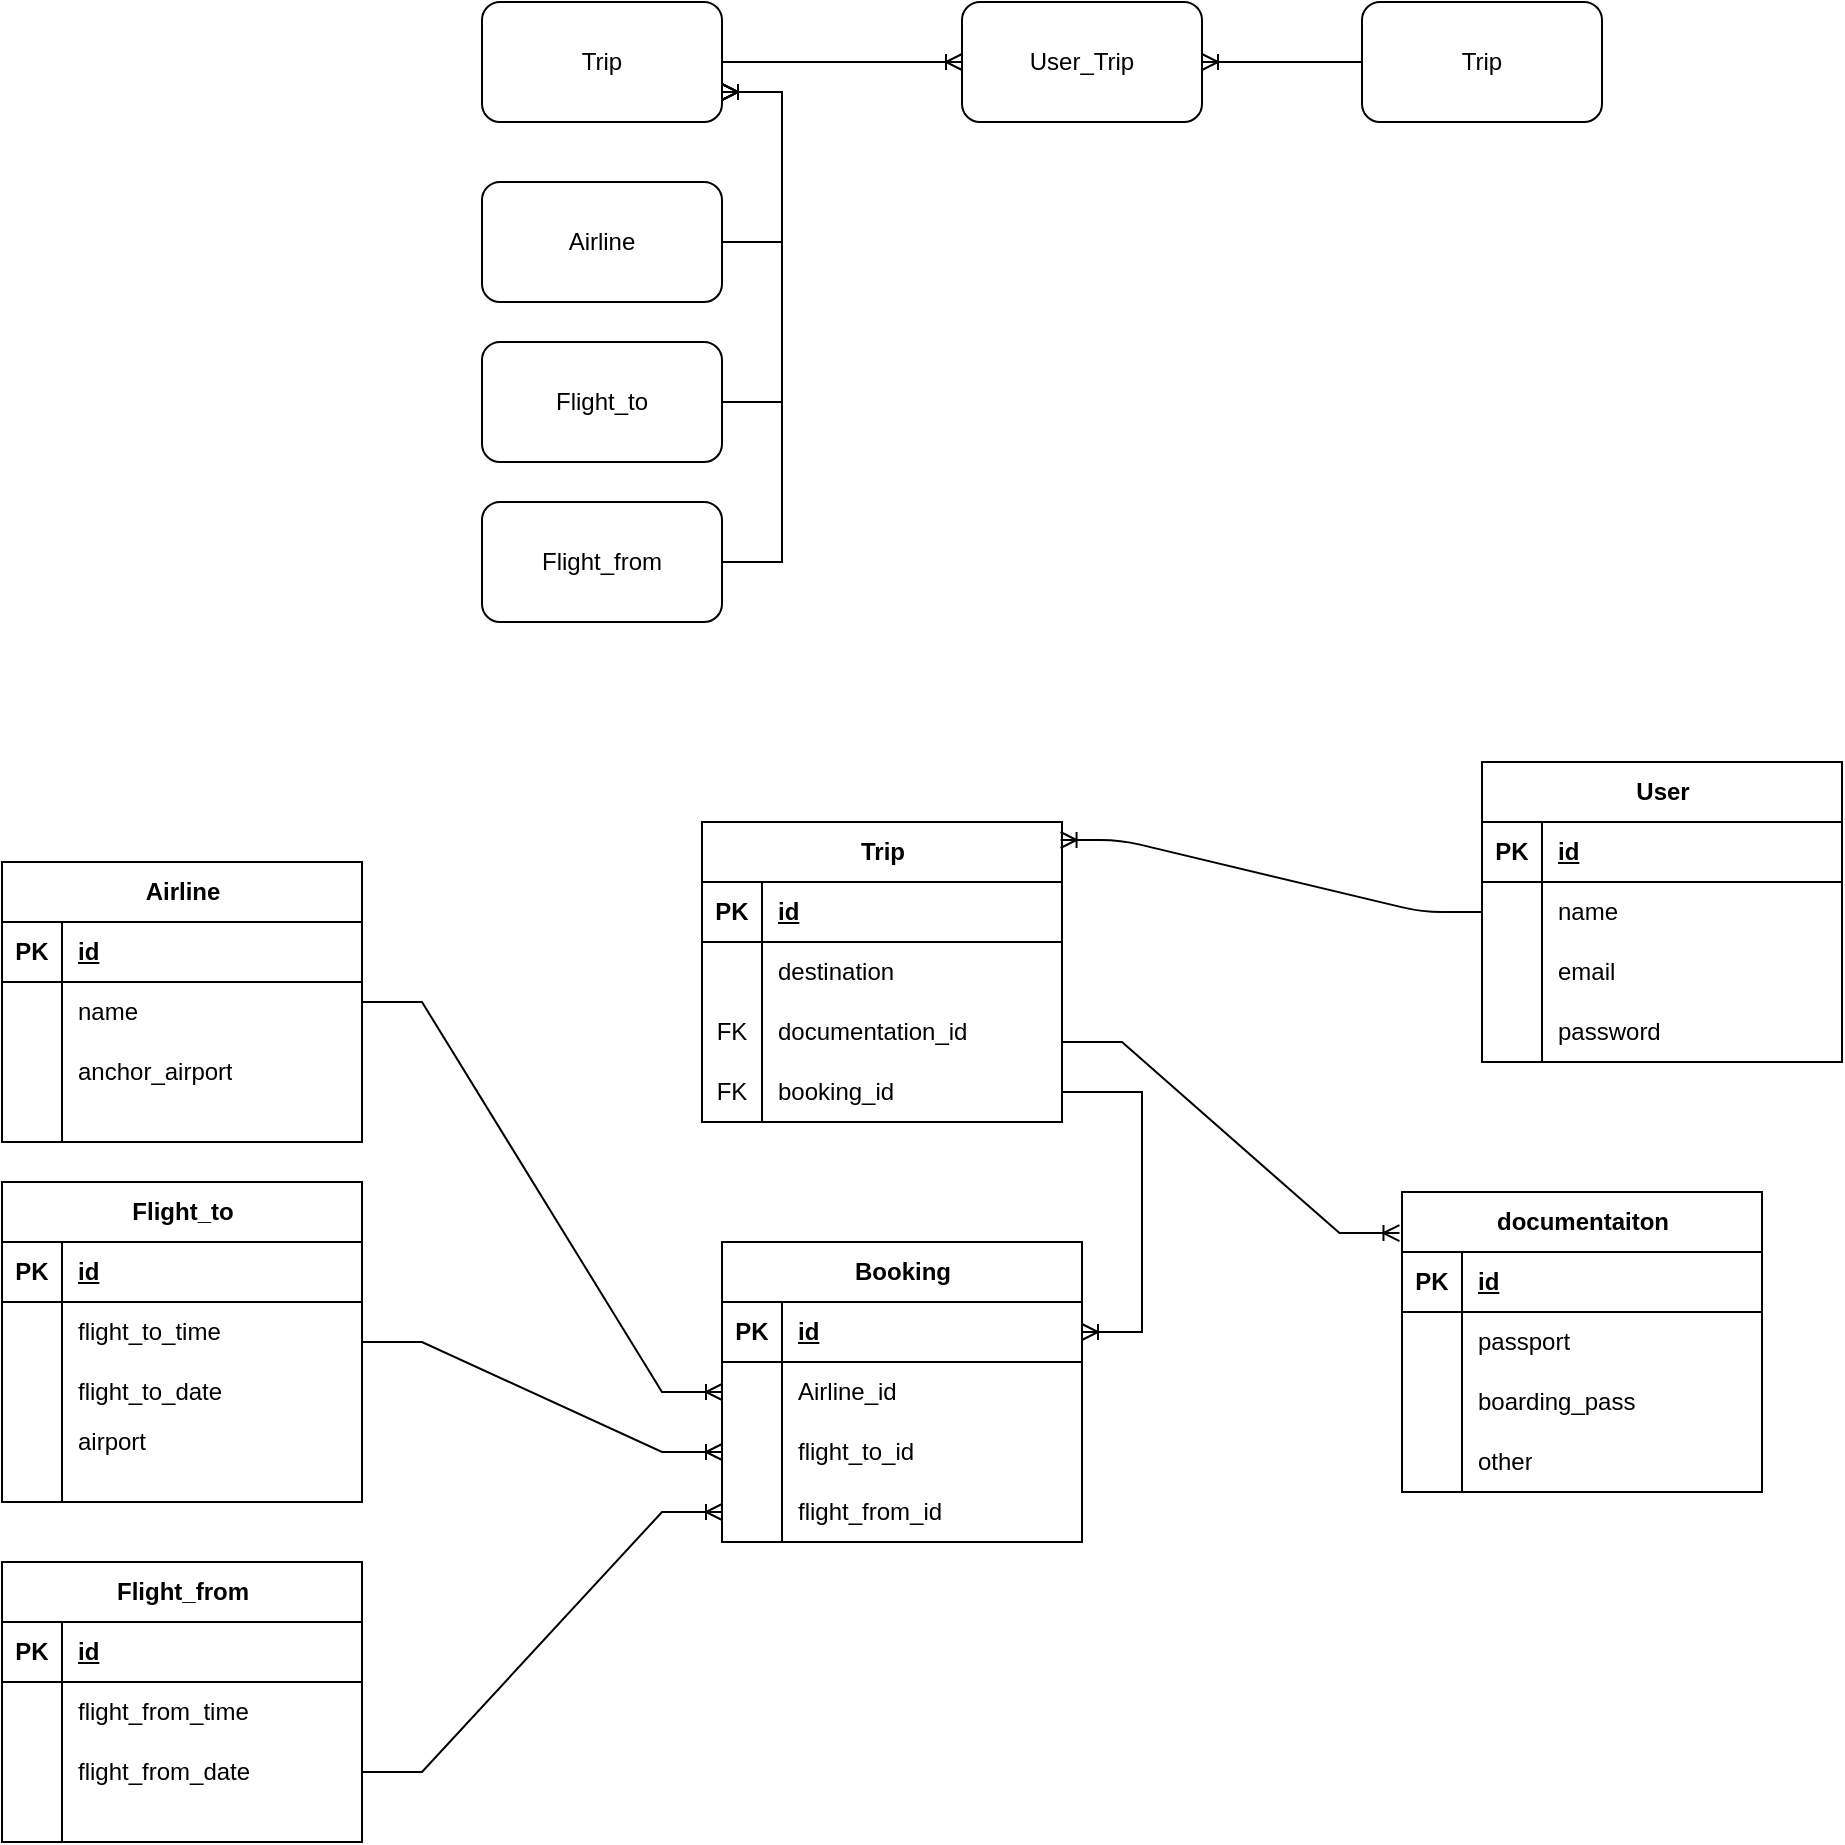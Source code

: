 <mxfile>
    <diagram id="R2lEEEUBdFMjLlhIrx00" name="Page-1">
        <mxGraphModel dx="2612" dy="566" grid="1" gridSize="10" guides="1" tooltips="1" connect="1" arrows="1" fold="1" page="1" pageScale="1" pageWidth="850" pageHeight="1100" math="0" shadow="0" extFonts="Permanent Marker^https://fonts.googleapis.com/css?family=Permanent+Marker">
            <root>
                <mxCell id="0"/>
                <mxCell id="1" parent="0"/>
                <mxCell id="AfF34_MZGDm-dhskFJhZ-27" value="User" style="shape=table;startSize=30;container=1;collapsible=1;childLayout=tableLayout;fixedRows=1;rowLines=0;fontStyle=1;align=center;resizeLast=1;html=1;" parent="1" vertex="1">
                    <mxGeometry x="-220" y="450" width="180" height="150" as="geometry"/>
                </mxCell>
                <mxCell id="AfF34_MZGDm-dhskFJhZ-28" value="" style="shape=tableRow;horizontal=0;startSize=0;swimlaneHead=0;swimlaneBody=0;fillColor=none;collapsible=0;dropTarget=0;points=[[0,0.5],[1,0.5]];portConstraint=eastwest;top=0;left=0;right=0;bottom=1;" parent="AfF34_MZGDm-dhskFJhZ-27" vertex="1">
                    <mxGeometry y="30" width="180" height="30" as="geometry"/>
                </mxCell>
                <mxCell id="AfF34_MZGDm-dhskFJhZ-29" value="PK" style="shape=partialRectangle;connectable=0;fillColor=none;top=0;left=0;bottom=0;right=0;fontStyle=1;overflow=hidden;whiteSpace=wrap;html=1;" parent="AfF34_MZGDm-dhskFJhZ-28" vertex="1">
                    <mxGeometry width="30" height="30" as="geometry">
                        <mxRectangle width="30" height="30" as="alternateBounds"/>
                    </mxGeometry>
                </mxCell>
                <mxCell id="AfF34_MZGDm-dhskFJhZ-30" value="id" style="shape=partialRectangle;connectable=0;fillColor=none;top=0;left=0;bottom=0;right=0;align=left;spacingLeft=6;fontStyle=5;overflow=hidden;whiteSpace=wrap;html=1;" parent="AfF34_MZGDm-dhskFJhZ-28" vertex="1">
                    <mxGeometry x="30" width="150" height="30" as="geometry">
                        <mxRectangle width="150" height="30" as="alternateBounds"/>
                    </mxGeometry>
                </mxCell>
                <mxCell id="AfF34_MZGDm-dhskFJhZ-31" value="" style="shape=tableRow;horizontal=0;startSize=0;swimlaneHead=0;swimlaneBody=0;fillColor=none;collapsible=0;dropTarget=0;points=[[0,0.5],[1,0.5]];portConstraint=eastwest;top=0;left=0;right=0;bottom=0;" parent="AfF34_MZGDm-dhskFJhZ-27" vertex="1">
                    <mxGeometry y="60" width="180" height="30" as="geometry"/>
                </mxCell>
                <mxCell id="AfF34_MZGDm-dhskFJhZ-32" value="" style="shape=partialRectangle;connectable=0;fillColor=none;top=0;left=0;bottom=0;right=0;editable=1;overflow=hidden;whiteSpace=wrap;html=1;" parent="AfF34_MZGDm-dhskFJhZ-31" vertex="1">
                    <mxGeometry width="30" height="30" as="geometry">
                        <mxRectangle width="30" height="30" as="alternateBounds"/>
                    </mxGeometry>
                </mxCell>
                <mxCell id="AfF34_MZGDm-dhskFJhZ-33" value="name&lt;span style=&quot;white-space: pre;&quot;&gt;&#9;&lt;/span&gt;" style="shape=partialRectangle;connectable=0;fillColor=none;top=0;left=0;bottom=0;right=0;align=left;spacingLeft=6;overflow=hidden;whiteSpace=wrap;html=1;" parent="AfF34_MZGDm-dhskFJhZ-31" vertex="1">
                    <mxGeometry x="30" width="150" height="30" as="geometry">
                        <mxRectangle width="150" height="30" as="alternateBounds"/>
                    </mxGeometry>
                </mxCell>
                <mxCell id="AfF34_MZGDm-dhskFJhZ-34" value="" style="shape=tableRow;horizontal=0;startSize=0;swimlaneHead=0;swimlaneBody=0;fillColor=none;collapsible=0;dropTarget=0;points=[[0,0.5],[1,0.5]];portConstraint=eastwest;top=0;left=0;right=0;bottom=0;" parent="AfF34_MZGDm-dhskFJhZ-27" vertex="1">
                    <mxGeometry y="90" width="180" height="30" as="geometry"/>
                </mxCell>
                <mxCell id="AfF34_MZGDm-dhskFJhZ-35" value="" style="shape=partialRectangle;connectable=0;fillColor=none;top=0;left=0;bottom=0;right=0;editable=1;overflow=hidden;whiteSpace=wrap;html=1;" parent="AfF34_MZGDm-dhskFJhZ-34" vertex="1">
                    <mxGeometry width="30" height="30" as="geometry">
                        <mxRectangle width="30" height="30" as="alternateBounds"/>
                    </mxGeometry>
                </mxCell>
                <mxCell id="AfF34_MZGDm-dhskFJhZ-36" value="email" style="shape=partialRectangle;connectable=0;fillColor=none;top=0;left=0;bottom=0;right=0;align=left;spacingLeft=6;overflow=hidden;whiteSpace=wrap;html=1;" parent="AfF34_MZGDm-dhskFJhZ-34" vertex="1">
                    <mxGeometry x="30" width="150" height="30" as="geometry">
                        <mxRectangle width="150" height="30" as="alternateBounds"/>
                    </mxGeometry>
                </mxCell>
                <mxCell id="AfF34_MZGDm-dhskFJhZ-37" value="" style="shape=tableRow;horizontal=0;startSize=0;swimlaneHead=0;swimlaneBody=0;fillColor=none;collapsible=0;dropTarget=0;points=[[0,0.5],[1,0.5]];portConstraint=eastwest;top=0;left=0;right=0;bottom=0;" parent="AfF34_MZGDm-dhskFJhZ-27" vertex="1">
                    <mxGeometry y="120" width="180" height="30" as="geometry"/>
                </mxCell>
                <mxCell id="AfF34_MZGDm-dhskFJhZ-38" value="" style="shape=partialRectangle;connectable=0;fillColor=none;top=0;left=0;bottom=0;right=0;editable=1;overflow=hidden;whiteSpace=wrap;html=1;" parent="AfF34_MZGDm-dhskFJhZ-37" vertex="1">
                    <mxGeometry width="30" height="30" as="geometry">
                        <mxRectangle width="30" height="30" as="alternateBounds"/>
                    </mxGeometry>
                </mxCell>
                <mxCell id="AfF34_MZGDm-dhskFJhZ-39" value="password" style="shape=partialRectangle;connectable=0;fillColor=none;top=0;left=0;bottom=0;right=0;align=left;spacingLeft=6;overflow=hidden;whiteSpace=wrap;html=1;" parent="AfF34_MZGDm-dhskFJhZ-37" vertex="1">
                    <mxGeometry x="30" width="150" height="30" as="geometry">
                        <mxRectangle width="150" height="30" as="alternateBounds"/>
                    </mxGeometry>
                </mxCell>
                <mxCell id="AfF34_MZGDm-dhskFJhZ-58" value="Airline" style="shape=table;startSize=30;container=1;collapsible=1;childLayout=tableLayout;fixedRows=1;rowLines=0;fontStyle=1;align=center;resizeLast=1;html=1;" parent="1" vertex="1">
                    <mxGeometry x="-960" y="500" width="180" height="140" as="geometry"/>
                </mxCell>
                <mxCell id="AfF34_MZGDm-dhskFJhZ-59" value="" style="shape=tableRow;horizontal=0;startSize=0;swimlaneHead=0;swimlaneBody=0;fillColor=none;collapsible=0;dropTarget=0;points=[[0,0.5],[1,0.5]];portConstraint=eastwest;top=0;left=0;right=0;bottom=1;" parent="AfF34_MZGDm-dhskFJhZ-58" vertex="1">
                    <mxGeometry y="30" width="180" height="30" as="geometry"/>
                </mxCell>
                <mxCell id="AfF34_MZGDm-dhskFJhZ-60" value="PK" style="shape=partialRectangle;connectable=0;fillColor=none;top=0;left=0;bottom=0;right=0;fontStyle=1;overflow=hidden;whiteSpace=wrap;html=1;" parent="AfF34_MZGDm-dhskFJhZ-59" vertex="1">
                    <mxGeometry width="30" height="30" as="geometry">
                        <mxRectangle width="30" height="30" as="alternateBounds"/>
                    </mxGeometry>
                </mxCell>
                <mxCell id="AfF34_MZGDm-dhskFJhZ-61" value="id" style="shape=partialRectangle;connectable=0;fillColor=none;top=0;left=0;bottom=0;right=0;align=left;spacingLeft=6;fontStyle=5;overflow=hidden;whiteSpace=wrap;html=1;" parent="AfF34_MZGDm-dhskFJhZ-59" vertex="1">
                    <mxGeometry x="30" width="150" height="30" as="geometry">
                        <mxRectangle width="150" height="30" as="alternateBounds"/>
                    </mxGeometry>
                </mxCell>
                <mxCell id="AfF34_MZGDm-dhskFJhZ-62" value="" style="shape=tableRow;horizontal=0;startSize=0;swimlaneHead=0;swimlaneBody=0;fillColor=none;collapsible=0;dropTarget=0;points=[[0,0.5],[1,0.5]];portConstraint=eastwest;top=0;left=0;right=0;bottom=0;" parent="AfF34_MZGDm-dhskFJhZ-58" vertex="1">
                    <mxGeometry y="60" width="180" height="30" as="geometry"/>
                </mxCell>
                <mxCell id="AfF34_MZGDm-dhskFJhZ-63" value="" style="shape=partialRectangle;connectable=0;fillColor=none;top=0;left=0;bottom=0;right=0;editable=1;overflow=hidden;whiteSpace=wrap;html=1;" parent="AfF34_MZGDm-dhskFJhZ-62" vertex="1">
                    <mxGeometry width="30" height="30" as="geometry">
                        <mxRectangle width="30" height="30" as="alternateBounds"/>
                    </mxGeometry>
                </mxCell>
                <mxCell id="AfF34_MZGDm-dhskFJhZ-64" value="name" style="shape=partialRectangle;connectable=0;fillColor=none;top=0;left=0;bottom=0;right=0;align=left;spacingLeft=6;overflow=hidden;whiteSpace=wrap;html=1;" parent="AfF34_MZGDm-dhskFJhZ-62" vertex="1">
                    <mxGeometry x="30" width="150" height="30" as="geometry">
                        <mxRectangle width="150" height="30" as="alternateBounds"/>
                    </mxGeometry>
                </mxCell>
                <mxCell id="AfF34_MZGDm-dhskFJhZ-65" value="" style="shape=tableRow;horizontal=0;startSize=0;swimlaneHead=0;swimlaneBody=0;fillColor=none;collapsible=0;dropTarget=0;points=[[0,0.5],[1,0.5]];portConstraint=eastwest;top=0;left=0;right=0;bottom=0;" parent="AfF34_MZGDm-dhskFJhZ-58" vertex="1">
                    <mxGeometry y="90" width="180" height="30" as="geometry"/>
                </mxCell>
                <mxCell id="AfF34_MZGDm-dhskFJhZ-66" value="" style="shape=partialRectangle;connectable=0;fillColor=none;top=0;left=0;bottom=0;right=0;editable=1;overflow=hidden;whiteSpace=wrap;html=1;" parent="AfF34_MZGDm-dhskFJhZ-65" vertex="1">
                    <mxGeometry width="30" height="30" as="geometry">
                        <mxRectangle width="30" height="30" as="alternateBounds"/>
                    </mxGeometry>
                </mxCell>
                <mxCell id="AfF34_MZGDm-dhskFJhZ-67" value="anchor_airport" style="shape=partialRectangle;connectable=0;fillColor=none;top=0;left=0;bottom=0;right=0;align=left;spacingLeft=6;overflow=hidden;whiteSpace=wrap;html=1;" parent="AfF34_MZGDm-dhskFJhZ-65" vertex="1">
                    <mxGeometry x="30" width="150" height="30" as="geometry">
                        <mxRectangle width="150" height="30" as="alternateBounds"/>
                    </mxGeometry>
                </mxCell>
                <mxCell id="AfF34_MZGDm-dhskFJhZ-68" value="" style="shape=tableRow;horizontal=0;startSize=0;swimlaneHead=0;swimlaneBody=0;fillColor=none;collapsible=0;dropTarget=0;points=[[0,0.5],[1,0.5]];portConstraint=eastwest;top=0;left=0;right=0;bottom=0;" parent="AfF34_MZGDm-dhskFJhZ-58" vertex="1">
                    <mxGeometry y="120" width="180" height="20" as="geometry"/>
                </mxCell>
                <mxCell id="AfF34_MZGDm-dhskFJhZ-69" value="" style="shape=partialRectangle;connectable=0;fillColor=none;top=0;left=0;bottom=0;right=0;editable=1;overflow=hidden;whiteSpace=wrap;html=1;" parent="AfF34_MZGDm-dhskFJhZ-68" vertex="1">
                    <mxGeometry width="30" height="20" as="geometry">
                        <mxRectangle width="30" height="20" as="alternateBounds"/>
                    </mxGeometry>
                </mxCell>
                <mxCell id="AfF34_MZGDm-dhskFJhZ-70" value="" style="shape=partialRectangle;connectable=0;fillColor=none;top=0;left=0;bottom=0;right=0;align=left;spacingLeft=6;overflow=hidden;whiteSpace=wrap;html=1;" parent="AfF34_MZGDm-dhskFJhZ-68" vertex="1">
                    <mxGeometry x="30" width="150" height="20" as="geometry">
                        <mxRectangle width="150" height="20" as="alternateBounds"/>
                    </mxGeometry>
                </mxCell>
                <mxCell id="AfF34_MZGDm-dhskFJhZ-71" value="" style="edgeStyle=entityRelationEdgeStyle;fontSize=12;html=1;endArrow=ERoneToMany;rounded=0;entryX=0;entryY=0.5;entryDx=0;entryDy=0;" parent="1" source="AfF34_MZGDm-dhskFJhZ-58" target="AfF34_MZGDm-dhskFJhZ-116" edge="1">
                    <mxGeometry width="100" height="100" relative="1" as="geometry">
                        <mxPoint x="-350" y="810" as="sourcePoint"/>
                        <mxPoint x="-250" y="710" as="targetPoint"/>
                    </mxGeometry>
                </mxCell>
                <mxCell id="AfF34_MZGDm-dhskFJhZ-72" value="Flight_to" style="shape=table;startSize=30;container=1;collapsible=1;childLayout=tableLayout;fixedRows=1;rowLines=0;fontStyle=1;align=center;resizeLast=1;html=1;" parent="1" vertex="1">
                    <mxGeometry x="-960" y="660" width="180" height="160" as="geometry"/>
                </mxCell>
                <mxCell id="AfF34_MZGDm-dhskFJhZ-73" value="" style="shape=tableRow;horizontal=0;startSize=0;swimlaneHead=0;swimlaneBody=0;fillColor=none;collapsible=0;dropTarget=0;points=[[0,0.5],[1,0.5]];portConstraint=eastwest;top=0;left=0;right=0;bottom=1;" parent="AfF34_MZGDm-dhskFJhZ-72" vertex="1">
                    <mxGeometry y="30" width="180" height="30" as="geometry"/>
                </mxCell>
                <mxCell id="AfF34_MZGDm-dhskFJhZ-74" value="PK" style="shape=partialRectangle;connectable=0;fillColor=none;top=0;left=0;bottom=0;right=0;fontStyle=1;overflow=hidden;whiteSpace=wrap;html=1;" parent="AfF34_MZGDm-dhskFJhZ-73" vertex="1">
                    <mxGeometry width="30" height="30" as="geometry">
                        <mxRectangle width="30" height="30" as="alternateBounds"/>
                    </mxGeometry>
                </mxCell>
                <mxCell id="AfF34_MZGDm-dhskFJhZ-75" value="id" style="shape=partialRectangle;connectable=0;fillColor=none;top=0;left=0;bottom=0;right=0;align=left;spacingLeft=6;fontStyle=5;overflow=hidden;whiteSpace=wrap;html=1;" parent="AfF34_MZGDm-dhskFJhZ-73" vertex="1">
                    <mxGeometry x="30" width="150" height="30" as="geometry">
                        <mxRectangle width="150" height="30" as="alternateBounds"/>
                    </mxGeometry>
                </mxCell>
                <mxCell id="AfF34_MZGDm-dhskFJhZ-76" value="" style="shape=tableRow;horizontal=0;startSize=0;swimlaneHead=0;swimlaneBody=0;fillColor=none;collapsible=0;dropTarget=0;points=[[0,0.5],[1,0.5]];portConstraint=eastwest;top=0;left=0;right=0;bottom=0;" parent="AfF34_MZGDm-dhskFJhZ-72" vertex="1">
                    <mxGeometry y="60" width="180" height="30" as="geometry"/>
                </mxCell>
                <mxCell id="AfF34_MZGDm-dhskFJhZ-77" value="" style="shape=partialRectangle;connectable=0;fillColor=none;top=0;left=0;bottom=0;right=0;editable=1;overflow=hidden;whiteSpace=wrap;html=1;" parent="AfF34_MZGDm-dhskFJhZ-76" vertex="1">
                    <mxGeometry width="30" height="30" as="geometry">
                        <mxRectangle width="30" height="30" as="alternateBounds"/>
                    </mxGeometry>
                </mxCell>
                <mxCell id="AfF34_MZGDm-dhskFJhZ-78" value="flight_to_time" style="shape=partialRectangle;connectable=0;fillColor=none;top=0;left=0;bottom=0;right=0;align=left;spacingLeft=6;overflow=hidden;whiteSpace=wrap;html=1;" parent="AfF34_MZGDm-dhskFJhZ-76" vertex="1">
                    <mxGeometry x="30" width="150" height="30" as="geometry">
                        <mxRectangle width="150" height="30" as="alternateBounds"/>
                    </mxGeometry>
                </mxCell>
                <mxCell id="AfF34_MZGDm-dhskFJhZ-79" value="" style="shape=tableRow;horizontal=0;startSize=0;swimlaneHead=0;swimlaneBody=0;fillColor=none;collapsible=0;dropTarget=0;points=[[0,0.5],[1,0.5]];portConstraint=eastwest;top=0;left=0;right=0;bottom=0;" parent="AfF34_MZGDm-dhskFJhZ-72" vertex="1">
                    <mxGeometry y="90" width="180" height="30" as="geometry"/>
                </mxCell>
                <mxCell id="AfF34_MZGDm-dhskFJhZ-80" value="" style="shape=partialRectangle;connectable=0;fillColor=none;top=0;left=0;bottom=0;right=0;editable=1;overflow=hidden;whiteSpace=wrap;html=1;" parent="AfF34_MZGDm-dhskFJhZ-79" vertex="1">
                    <mxGeometry width="30" height="30" as="geometry">
                        <mxRectangle width="30" height="30" as="alternateBounds"/>
                    </mxGeometry>
                </mxCell>
                <mxCell id="AfF34_MZGDm-dhskFJhZ-81" value="flight_to_date" style="shape=partialRectangle;connectable=0;fillColor=none;top=0;left=0;bottom=0;right=0;align=left;spacingLeft=6;overflow=hidden;whiteSpace=wrap;html=1;" parent="AfF34_MZGDm-dhskFJhZ-79" vertex="1">
                    <mxGeometry x="30" width="150" height="30" as="geometry">
                        <mxRectangle width="150" height="30" as="alternateBounds"/>
                    </mxGeometry>
                </mxCell>
                <mxCell id="AfF34_MZGDm-dhskFJhZ-82" value="" style="shape=tableRow;horizontal=0;startSize=0;swimlaneHead=0;swimlaneBody=0;fillColor=none;collapsible=0;dropTarget=0;points=[[0,0.5],[1,0.5]];portConstraint=eastwest;top=0;left=0;right=0;bottom=0;" parent="AfF34_MZGDm-dhskFJhZ-72" vertex="1">
                    <mxGeometry y="120" width="180" height="20" as="geometry"/>
                </mxCell>
                <mxCell id="AfF34_MZGDm-dhskFJhZ-83" value="" style="shape=partialRectangle;connectable=0;fillColor=none;top=0;left=0;bottom=0;right=0;editable=1;overflow=hidden;whiteSpace=wrap;html=1;" parent="AfF34_MZGDm-dhskFJhZ-82" vertex="1">
                    <mxGeometry width="30" height="20" as="geometry">
                        <mxRectangle width="30" height="20" as="alternateBounds"/>
                    </mxGeometry>
                </mxCell>
                <mxCell id="AfF34_MZGDm-dhskFJhZ-84" value="airport" style="shape=partialRectangle;connectable=0;fillColor=none;top=0;left=0;bottom=0;right=0;align=left;spacingLeft=6;overflow=hidden;whiteSpace=wrap;html=1;" parent="AfF34_MZGDm-dhskFJhZ-82" vertex="1">
                    <mxGeometry x="30" width="150" height="20" as="geometry">
                        <mxRectangle width="150" height="20" as="alternateBounds"/>
                    </mxGeometry>
                </mxCell>
                <mxCell id="2" value="" style="shape=tableRow;horizontal=0;startSize=0;swimlaneHead=0;swimlaneBody=0;fillColor=none;collapsible=0;dropTarget=0;points=[[0,0.5],[1,0.5]];portConstraint=eastwest;top=0;left=0;right=0;bottom=0;" vertex="1" parent="AfF34_MZGDm-dhskFJhZ-72">
                    <mxGeometry y="140" width="180" height="20" as="geometry"/>
                </mxCell>
                <mxCell id="3" value="" style="shape=partialRectangle;connectable=0;fillColor=none;top=0;left=0;bottom=0;right=0;editable=1;overflow=hidden;whiteSpace=wrap;html=1;" vertex="1" parent="2">
                    <mxGeometry width="30" height="20" as="geometry">
                        <mxRectangle width="30" height="20" as="alternateBounds"/>
                    </mxGeometry>
                </mxCell>
                <mxCell id="4" value="" style="shape=partialRectangle;connectable=0;fillColor=none;top=0;left=0;bottom=0;right=0;align=left;spacingLeft=6;overflow=hidden;whiteSpace=wrap;html=1;" vertex="1" parent="2">
                    <mxGeometry x="30" width="150" height="20" as="geometry">
                        <mxRectangle width="150" height="20" as="alternateBounds"/>
                    </mxGeometry>
                </mxCell>
                <mxCell id="AfF34_MZGDm-dhskFJhZ-85" value="" style="edgeStyle=entityRelationEdgeStyle;fontSize=12;html=1;endArrow=ERoneToMany;rounded=0;" parent="1" source="AfF34_MZGDm-dhskFJhZ-72" target="AfF34_MZGDm-dhskFJhZ-119" edge="1">
                    <mxGeometry width="100" height="100" relative="1" as="geometry">
                        <mxPoint x="-370" y="820" as="sourcePoint"/>
                        <mxPoint x="-410" y="645" as="targetPoint"/>
                    </mxGeometry>
                </mxCell>
                <mxCell id="AfF34_MZGDm-dhskFJhZ-86" value="Flight_from" style="shape=table;startSize=30;container=1;collapsible=1;childLayout=tableLayout;fixedRows=1;rowLines=0;fontStyle=1;align=center;resizeLast=1;html=1;" parent="1" vertex="1">
                    <mxGeometry x="-960" y="850" width="180" height="140" as="geometry"/>
                </mxCell>
                <mxCell id="AfF34_MZGDm-dhskFJhZ-87" value="" style="shape=tableRow;horizontal=0;startSize=0;swimlaneHead=0;swimlaneBody=0;fillColor=none;collapsible=0;dropTarget=0;points=[[0,0.5],[1,0.5]];portConstraint=eastwest;top=0;left=0;right=0;bottom=1;" parent="AfF34_MZGDm-dhskFJhZ-86" vertex="1">
                    <mxGeometry y="30" width="180" height="30" as="geometry"/>
                </mxCell>
                <mxCell id="AfF34_MZGDm-dhskFJhZ-88" value="PK" style="shape=partialRectangle;connectable=0;fillColor=none;top=0;left=0;bottom=0;right=0;fontStyle=1;overflow=hidden;whiteSpace=wrap;html=1;" parent="AfF34_MZGDm-dhskFJhZ-87" vertex="1">
                    <mxGeometry width="30" height="30" as="geometry">
                        <mxRectangle width="30" height="30" as="alternateBounds"/>
                    </mxGeometry>
                </mxCell>
                <mxCell id="AfF34_MZGDm-dhskFJhZ-89" value="id" style="shape=partialRectangle;connectable=0;fillColor=none;top=0;left=0;bottom=0;right=0;align=left;spacingLeft=6;fontStyle=5;overflow=hidden;whiteSpace=wrap;html=1;" parent="AfF34_MZGDm-dhskFJhZ-87" vertex="1">
                    <mxGeometry x="30" width="150" height="30" as="geometry">
                        <mxRectangle width="150" height="30" as="alternateBounds"/>
                    </mxGeometry>
                </mxCell>
                <mxCell id="AfF34_MZGDm-dhskFJhZ-90" value="" style="shape=tableRow;horizontal=0;startSize=0;swimlaneHead=0;swimlaneBody=0;fillColor=none;collapsible=0;dropTarget=0;points=[[0,0.5],[1,0.5]];portConstraint=eastwest;top=0;left=0;right=0;bottom=0;" parent="AfF34_MZGDm-dhskFJhZ-86" vertex="1">
                    <mxGeometry y="60" width="180" height="30" as="geometry"/>
                </mxCell>
                <mxCell id="AfF34_MZGDm-dhskFJhZ-91" value="" style="shape=partialRectangle;connectable=0;fillColor=none;top=0;left=0;bottom=0;right=0;editable=1;overflow=hidden;whiteSpace=wrap;html=1;" parent="AfF34_MZGDm-dhskFJhZ-90" vertex="1">
                    <mxGeometry width="30" height="30" as="geometry">
                        <mxRectangle width="30" height="30" as="alternateBounds"/>
                    </mxGeometry>
                </mxCell>
                <mxCell id="AfF34_MZGDm-dhskFJhZ-92" value="flight_from_time" style="shape=partialRectangle;connectable=0;fillColor=none;top=0;left=0;bottom=0;right=0;align=left;spacingLeft=6;overflow=hidden;whiteSpace=wrap;html=1;" parent="AfF34_MZGDm-dhskFJhZ-90" vertex="1">
                    <mxGeometry x="30" width="150" height="30" as="geometry">
                        <mxRectangle width="150" height="30" as="alternateBounds"/>
                    </mxGeometry>
                </mxCell>
                <mxCell id="AfF34_MZGDm-dhskFJhZ-93" value="" style="shape=tableRow;horizontal=0;startSize=0;swimlaneHead=0;swimlaneBody=0;fillColor=none;collapsible=0;dropTarget=0;points=[[0,0.5],[1,0.5]];portConstraint=eastwest;top=0;left=0;right=0;bottom=0;" parent="AfF34_MZGDm-dhskFJhZ-86" vertex="1">
                    <mxGeometry y="90" width="180" height="30" as="geometry"/>
                </mxCell>
                <mxCell id="AfF34_MZGDm-dhskFJhZ-94" value="" style="shape=partialRectangle;connectable=0;fillColor=none;top=0;left=0;bottom=0;right=0;editable=1;overflow=hidden;whiteSpace=wrap;html=1;" parent="AfF34_MZGDm-dhskFJhZ-93" vertex="1">
                    <mxGeometry width="30" height="30" as="geometry">
                        <mxRectangle width="30" height="30" as="alternateBounds"/>
                    </mxGeometry>
                </mxCell>
                <mxCell id="AfF34_MZGDm-dhskFJhZ-95" value="flight_from_date" style="shape=partialRectangle;connectable=0;fillColor=none;top=0;left=0;bottom=0;right=0;align=left;spacingLeft=6;overflow=hidden;whiteSpace=wrap;html=1;" parent="AfF34_MZGDm-dhskFJhZ-93" vertex="1">
                    <mxGeometry x="30" width="150" height="30" as="geometry">
                        <mxRectangle width="150" height="30" as="alternateBounds"/>
                    </mxGeometry>
                </mxCell>
                <mxCell id="AfF34_MZGDm-dhskFJhZ-96" value="" style="shape=tableRow;horizontal=0;startSize=0;swimlaneHead=0;swimlaneBody=0;fillColor=none;collapsible=0;dropTarget=0;points=[[0,0.5],[1,0.5]];portConstraint=eastwest;top=0;left=0;right=0;bottom=0;" parent="AfF34_MZGDm-dhskFJhZ-86" vertex="1">
                    <mxGeometry y="120" width="180" height="20" as="geometry"/>
                </mxCell>
                <mxCell id="AfF34_MZGDm-dhskFJhZ-97" value="" style="shape=partialRectangle;connectable=0;fillColor=none;top=0;left=0;bottom=0;right=0;editable=1;overflow=hidden;whiteSpace=wrap;html=1;" parent="AfF34_MZGDm-dhskFJhZ-96" vertex="1">
                    <mxGeometry width="30" height="20" as="geometry">
                        <mxRectangle width="30" height="20" as="alternateBounds"/>
                    </mxGeometry>
                </mxCell>
                <mxCell id="AfF34_MZGDm-dhskFJhZ-98" value="" style="shape=partialRectangle;connectable=0;fillColor=none;top=0;left=0;bottom=0;right=0;align=left;spacingLeft=6;overflow=hidden;whiteSpace=wrap;html=1;" parent="AfF34_MZGDm-dhskFJhZ-96" vertex="1">
                    <mxGeometry x="30" width="150" height="20" as="geometry">
                        <mxRectangle width="150" height="20" as="alternateBounds"/>
                    </mxGeometry>
                </mxCell>
                <mxCell id="AfF34_MZGDm-dhskFJhZ-99" value="" style="edgeStyle=entityRelationEdgeStyle;fontSize=12;html=1;endArrow=ERoneToMany;rounded=0;entryX=0;entryY=0.5;entryDx=0;entryDy=0;" parent="1" source="AfF34_MZGDm-dhskFJhZ-93" target="AfF34_MZGDm-dhskFJhZ-122" edge="1">
                    <mxGeometry width="100" height="100" relative="1" as="geometry">
                        <mxPoint x="-370" y="1160" as="sourcePoint"/>
                        <mxPoint x="-410" y="675" as="targetPoint"/>
                    </mxGeometry>
                </mxCell>
                <mxCell id="AfF34_MZGDm-dhskFJhZ-100" value="Trip" style="rounded=1;whiteSpace=wrap;html=1;" parent="1" vertex="1">
                    <mxGeometry x="-720" y="70" width="120" height="60" as="geometry"/>
                </mxCell>
                <mxCell id="AfF34_MZGDm-dhskFJhZ-101" value="User_Trip" style="rounded=1;whiteSpace=wrap;html=1;" parent="1" vertex="1">
                    <mxGeometry x="-480" y="70" width="120" height="60" as="geometry"/>
                </mxCell>
                <mxCell id="AfF34_MZGDm-dhskFJhZ-102" value="Trip" style="rounded=1;whiteSpace=wrap;html=1;" parent="1" vertex="1">
                    <mxGeometry x="-280" y="70" width="120" height="60" as="geometry"/>
                </mxCell>
                <mxCell id="AfF34_MZGDm-dhskFJhZ-103" value="" style="edgeStyle=entityRelationEdgeStyle;fontSize=12;html=1;endArrow=ERoneToMany;rounded=0;exitX=1;exitY=0.5;exitDx=0;exitDy=0;entryX=0;entryY=0.5;entryDx=0;entryDy=0;" parent="1" source="AfF34_MZGDm-dhskFJhZ-100" target="AfF34_MZGDm-dhskFJhZ-101" edge="1">
                    <mxGeometry width="100" height="100" relative="1" as="geometry">
                        <mxPoint x="120" y="260" as="sourcePoint"/>
                        <mxPoint x="220" y="160" as="targetPoint"/>
                    </mxGeometry>
                </mxCell>
                <mxCell id="AfF34_MZGDm-dhskFJhZ-104" value="" style="edgeStyle=entityRelationEdgeStyle;fontSize=12;html=1;endArrow=ERoneToMany;rounded=0;entryX=1;entryY=0.5;entryDx=0;entryDy=0;exitX=0;exitY=0.5;exitDx=0;exitDy=0;" parent="1" source="AfF34_MZGDm-dhskFJhZ-102" target="AfF34_MZGDm-dhskFJhZ-101" edge="1">
                    <mxGeometry width="100" height="100" relative="1" as="geometry">
                        <mxPoint x="-410" y="250" as="sourcePoint"/>
                        <mxPoint x="-310" y="150" as="targetPoint"/>
                    </mxGeometry>
                </mxCell>
                <mxCell id="AfF34_MZGDm-dhskFJhZ-105" value="Airline" style="rounded=1;whiteSpace=wrap;html=1;" parent="1" vertex="1">
                    <mxGeometry x="-720" y="160" width="120" height="60" as="geometry"/>
                </mxCell>
                <mxCell id="AfF34_MZGDm-dhskFJhZ-106" value="Flight_from" style="rounded=1;whiteSpace=wrap;html=1;" parent="1" vertex="1">
                    <mxGeometry x="-720" y="320" width="120" height="60" as="geometry"/>
                </mxCell>
                <mxCell id="AfF34_MZGDm-dhskFJhZ-107" value="Flight_to" style="rounded=1;whiteSpace=wrap;html=1;" parent="1" vertex="1">
                    <mxGeometry x="-720" y="240" width="120" height="60" as="geometry"/>
                </mxCell>
                <mxCell id="AfF34_MZGDm-dhskFJhZ-109" value="" style="edgeStyle=entityRelationEdgeStyle;fontSize=12;html=1;endArrow=ERoneToMany;rounded=0;exitX=1;exitY=0.5;exitDx=0;exitDy=0;entryX=1;entryY=0.75;entryDx=0;entryDy=0;" parent="1" source="AfF34_MZGDm-dhskFJhZ-105" target="AfF34_MZGDm-dhskFJhZ-100" edge="1">
                    <mxGeometry width="100" height="100" relative="1" as="geometry">
                        <mxPoint x="120" y="260" as="sourcePoint"/>
                        <mxPoint x="220" y="160" as="targetPoint"/>
                    </mxGeometry>
                </mxCell>
                <mxCell id="AfF34_MZGDm-dhskFJhZ-110" value="" style="edgeStyle=entityRelationEdgeStyle;fontSize=12;html=1;endArrow=ERoneToMany;rounded=0;exitX=1;exitY=0.5;exitDx=0;exitDy=0;entryX=1;entryY=0.75;entryDx=0;entryDy=0;" parent="1" source="AfF34_MZGDm-dhskFJhZ-107" target="AfF34_MZGDm-dhskFJhZ-100" edge="1">
                    <mxGeometry width="100" height="100" relative="1" as="geometry">
                        <mxPoint x="120" y="260" as="sourcePoint"/>
                        <mxPoint x="220" y="160" as="targetPoint"/>
                    </mxGeometry>
                </mxCell>
                <mxCell id="AfF34_MZGDm-dhskFJhZ-111" value="" style="edgeStyle=entityRelationEdgeStyle;fontSize=12;html=1;endArrow=ERoneToMany;rounded=0;exitX=1;exitY=0.5;exitDx=0;exitDy=0;entryX=1;entryY=0.75;entryDx=0;entryDy=0;" parent="1" source="AfF34_MZGDm-dhskFJhZ-106" target="AfF34_MZGDm-dhskFJhZ-100" edge="1">
                    <mxGeometry width="100" height="100" relative="1" as="geometry">
                        <mxPoint x="120" y="260" as="sourcePoint"/>
                        <mxPoint x="220" y="160" as="targetPoint"/>
                    </mxGeometry>
                </mxCell>
                <mxCell id="AfF34_MZGDm-dhskFJhZ-112" value="Booking" style="shape=table;startSize=30;container=1;collapsible=1;childLayout=tableLayout;fixedRows=1;rowLines=0;fontStyle=1;align=center;resizeLast=1;html=1;" parent="1" vertex="1">
                    <mxGeometry x="-600" y="690" width="180" height="150" as="geometry"/>
                </mxCell>
                <mxCell id="AfF34_MZGDm-dhskFJhZ-113" value="" style="shape=tableRow;horizontal=0;startSize=0;swimlaneHead=0;swimlaneBody=0;fillColor=none;collapsible=0;dropTarget=0;points=[[0,0.5],[1,0.5]];portConstraint=eastwest;top=0;left=0;right=0;bottom=1;" parent="AfF34_MZGDm-dhskFJhZ-112" vertex="1">
                    <mxGeometry y="30" width="180" height="30" as="geometry"/>
                </mxCell>
                <mxCell id="AfF34_MZGDm-dhskFJhZ-114" value="PK" style="shape=partialRectangle;connectable=0;fillColor=none;top=0;left=0;bottom=0;right=0;fontStyle=1;overflow=hidden;whiteSpace=wrap;html=1;" parent="AfF34_MZGDm-dhskFJhZ-113" vertex="1">
                    <mxGeometry width="30" height="30" as="geometry">
                        <mxRectangle width="30" height="30" as="alternateBounds"/>
                    </mxGeometry>
                </mxCell>
                <mxCell id="AfF34_MZGDm-dhskFJhZ-115" value="id" style="shape=partialRectangle;connectable=0;fillColor=none;top=0;left=0;bottom=0;right=0;align=left;spacingLeft=6;fontStyle=5;overflow=hidden;whiteSpace=wrap;html=1;" parent="AfF34_MZGDm-dhskFJhZ-113" vertex="1">
                    <mxGeometry x="30" width="150" height="30" as="geometry">
                        <mxRectangle width="150" height="30" as="alternateBounds"/>
                    </mxGeometry>
                </mxCell>
                <mxCell id="AfF34_MZGDm-dhskFJhZ-116" value="" style="shape=tableRow;horizontal=0;startSize=0;swimlaneHead=0;swimlaneBody=0;fillColor=none;collapsible=0;dropTarget=0;points=[[0,0.5],[1,0.5]];portConstraint=eastwest;top=0;left=0;right=0;bottom=0;" parent="AfF34_MZGDm-dhskFJhZ-112" vertex="1">
                    <mxGeometry y="60" width="180" height="30" as="geometry"/>
                </mxCell>
                <mxCell id="AfF34_MZGDm-dhskFJhZ-117" value="" style="shape=partialRectangle;connectable=0;fillColor=none;top=0;left=0;bottom=0;right=0;editable=1;overflow=hidden;whiteSpace=wrap;html=1;" parent="AfF34_MZGDm-dhskFJhZ-116" vertex="1">
                    <mxGeometry width="30" height="30" as="geometry">
                        <mxRectangle width="30" height="30" as="alternateBounds"/>
                    </mxGeometry>
                </mxCell>
                <mxCell id="AfF34_MZGDm-dhskFJhZ-118" value="Airline_id" style="shape=partialRectangle;connectable=0;fillColor=none;top=0;left=0;bottom=0;right=0;align=left;spacingLeft=6;overflow=hidden;whiteSpace=wrap;html=1;" parent="AfF34_MZGDm-dhskFJhZ-116" vertex="1">
                    <mxGeometry x="30" width="150" height="30" as="geometry">
                        <mxRectangle width="150" height="30" as="alternateBounds"/>
                    </mxGeometry>
                </mxCell>
                <mxCell id="AfF34_MZGDm-dhskFJhZ-119" value="" style="shape=tableRow;horizontal=0;startSize=0;swimlaneHead=0;swimlaneBody=0;fillColor=none;collapsible=0;dropTarget=0;points=[[0,0.5],[1,0.5]];portConstraint=eastwest;top=0;left=0;right=0;bottom=0;" parent="AfF34_MZGDm-dhskFJhZ-112" vertex="1">
                    <mxGeometry y="90" width="180" height="30" as="geometry"/>
                </mxCell>
                <mxCell id="AfF34_MZGDm-dhskFJhZ-120" value="" style="shape=partialRectangle;connectable=0;fillColor=none;top=0;left=0;bottom=0;right=0;editable=1;overflow=hidden;whiteSpace=wrap;html=1;" parent="AfF34_MZGDm-dhskFJhZ-119" vertex="1">
                    <mxGeometry width="30" height="30" as="geometry">
                        <mxRectangle width="30" height="30" as="alternateBounds"/>
                    </mxGeometry>
                </mxCell>
                <mxCell id="AfF34_MZGDm-dhskFJhZ-121" value="flight_to_id" style="shape=partialRectangle;connectable=0;fillColor=none;top=0;left=0;bottom=0;right=0;align=left;spacingLeft=6;overflow=hidden;whiteSpace=wrap;html=1;" parent="AfF34_MZGDm-dhskFJhZ-119" vertex="1">
                    <mxGeometry x="30" width="150" height="30" as="geometry">
                        <mxRectangle width="150" height="30" as="alternateBounds"/>
                    </mxGeometry>
                </mxCell>
                <mxCell id="AfF34_MZGDm-dhskFJhZ-122" value="" style="shape=tableRow;horizontal=0;startSize=0;swimlaneHead=0;swimlaneBody=0;fillColor=none;collapsible=0;dropTarget=0;points=[[0,0.5],[1,0.5]];portConstraint=eastwest;top=0;left=0;right=0;bottom=0;" parent="AfF34_MZGDm-dhskFJhZ-112" vertex="1">
                    <mxGeometry y="120" width="180" height="30" as="geometry"/>
                </mxCell>
                <mxCell id="AfF34_MZGDm-dhskFJhZ-123" value="" style="shape=partialRectangle;connectable=0;fillColor=none;top=0;left=0;bottom=0;right=0;editable=1;overflow=hidden;whiteSpace=wrap;html=1;" parent="AfF34_MZGDm-dhskFJhZ-122" vertex="1">
                    <mxGeometry width="30" height="30" as="geometry">
                        <mxRectangle width="30" height="30" as="alternateBounds"/>
                    </mxGeometry>
                </mxCell>
                <mxCell id="AfF34_MZGDm-dhskFJhZ-124" value="flight_from_id" style="shape=partialRectangle;connectable=0;fillColor=none;top=0;left=0;bottom=0;right=0;align=left;spacingLeft=6;overflow=hidden;whiteSpace=wrap;html=1;" parent="AfF34_MZGDm-dhskFJhZ-122" vertex="1">
                    <mxGeometry x="30" width="150" height="30" as="geometry">
                        <mxRectangle width="150" height="30" as="alternateBounds"/>
                    </mxGeometry>
                </mxCell>
                <mxCell id="AfF34_MZGDm-dhskFJhZ-127" value="Trip" style="shape=table;startSize=30;container=1;collapsible=1;childLayout=tableLayout;fixedRows=1;rowLines=0;fontStyle=1;align=center;resizeLast=1;html=1;" parent="1" vertex="1">
                    <mxGeometry x="-610" y="480" width="180" height="150" as="geometry"/>
                </mxCell>
                <mxCell id="AfF34_MZGDm-dhskFJhZ-128" value="" style="shape=tableRow;horizontal=0;startSize=0;swimlaneHead=0;swimlaneBody=0;fillColor=none;collapsible=0;dropTarget=0;points=[[0,0.5],[1,0.5]];portConstraint=eastwest;top=0;left=0;right=0;bottom=1;" parent="AfF34_MZGDm-dhskFJhZ-127" vertex="1">
                    <mxGeometry y="30" width="180" height="30" as="geometry"/>
                </mxCell>
                <mxCell id="AfF34_MZGDm-dhskFJhZ-129" value="PK" style="shape=partialRectangle;connectable=0;fillColor=none;top=0;left=0;bottom=0;right=0;fontStyle=1;overflow=hidden;whiteSpace=wrap;html=1;" parent="AfF34_MZGDm-dhskFJhZ-128" vertex="1">
                    <mxGeometry width="30" height="30" as="geometry">
                        <mxRectangle width="30" height="30" as="alternateBounds"/>
                    </mxGeometry>
                </mxCell>
                <mxCell id="AfF34_MZGDm-dhskFJhZ-130" value="id" style="shape=partialRectangle;connectable=0;fillColor=none;top=0;left=0;bottom=0;right=0;align=left;spacingLeft=6;fontStyle=5;overflow=hidden;whiteSpace=wrap;html=1;" parent="AfF34_MZGDm-dhskFJhZ-128" vertex="1">
                    <mxGeometry x="30" width="150" height="30" as="geometry">
                        <mxRectangle width="150" height="30" as="alternateBounds"/>
                    </mxGeometry>
                </mxCell>
                <mxCell id="AfF34_MZGDm-dhskFJhZ-131" value="" style="shape=tableRow;horizontal=0;startSize=0;swimlaneHead=0;swimlaneBody=0;fillColor=none;collapsible=0;dropTarget=0;points=[[0,0.5],[1,0.5]];portConstraint=eastwest;top=0;left=0;right=0;bottom=0;" parent="AfF34_MZGDm-dhskFJhZ-127" vertex="1">
                    <mxGeometry y="60" width="180" height="30" as="geometry"/>
                </mxCell>
                <mxCell id="AfF34_MZGDm-dhskFJhZ-132" value="" style="shape=partialRectangle;connectable=0;fillColor=none;top=0;left=0;bottom=0;right=0;editable=1;overflow=hidden;whiteSpace=wrap;html=1;" parent="AfF34_MZGDm-dhskFJhZ-131" vertex="1">
                    <mxGeometry width="30" height="30" as="geometry">
                        <mxRectangle width="30" height="30" as="alternateBounds"/>
                    </mxGeometry>
                </mxCell>
                <mxCell id="AfF34_MZGDm-dhskFJhZ-133" value="destination" style="shape=partialRectangle;connectable=0;fillColor=none;top=0;left=0;bottom=0;right=0;align=left;spacingLeft=6;overflow=hidden;whiteSpace=wrap;html=1;" parent="AfF34_MZGDm-dhskFJhZ-131" vertex="1">
                    <mxGeometry x="30" width="150" height="30" as="geometry">
                        <mxRectangle width="150" height="30" as="alternateBounds"/>
                    </mxGeometry>
                </mxCell>
                <mxCell id="AfF34_MZGDm-dhskFJhZ-134" value="" style="shape=tableRow;horizontal=0;startSize=0;swimlaneHead=0;swimlaneBody=0;fillColor=none;collapsible=0;dropTarget=0;points=[[0,0.5],[1,0.5]];portConstraint=eastwest;top=0;left=0;right=0;bottom=0;" parent="AfF34_MZGDm-dhskFJhZ-127" vertex="1">
                    <mxGeometry y="90" width="180" height="30" as="geometry"/>
                </mxCell>
                <mxCell id="AfF34_MZGDm-dhskFJhZ-135" value="FK" style="shape=partialRectangle;connectable=0;fillColor=none;top=0;left=0;bottom=0;right=0;editable=1;overflow=hidden;whiteSpace=wrap;html=1;" parent="AfF34_MZGDm-dhskFJhZ-134" vertex="1">
                    <mxGeometry width="30" height="30" as="geometry">
                        <mxRectangle width="30" height="30" as="alternateBounds"/>
                    </mxGeometry>
                </mxCell>
                <mxCell id="AfF34_MZGDm-dhskFJhZ-136" value="documentation_id" style="shape=partialRectangle;connectable=0;fillColor=none;top=0;left=0;bottom=0;right=0;align=left;spacingLeft=6;overflow=hidden;whiteSpace=wrap;html=1;" parent="AfF34_MZGDm-dhskFJhZ-134" vertex="1">
                    <mxGeometry x="30" width="150" height="30" as="geometry">
                        <mxRectangle width="150" height="30" as="alternateBounds"/>
                    </mxGeometry>
                </mxCell>
                <mxCell id="AfF34_MZGDm-dhskFJhZ-137" value="" style="shape=tableRow;horizontal=0;startSize=0;swimlaneHead=0;swimlaneBody=0;fillColor=none;collapsible=0;dropTarget=0;points=[[0,0.5],[1,0.5]];portConstraint=eastwest;top=0;left=0;right=0;bottom=0;" parent="AfF34_MZGDm-dhskFJhZ-127" vertex="1">
                    <mxGeometry y="120" width="180" height="30" as="geometry"/>
                </mxCell>
                <mxCell id="AfF34_MZGDm-dhskFJhZ-138" value="FK" style="shape=partialRectangle;connectable=0;fillColor=none;top=0;left=0;bottom=0;right=0;editable=1;overflow=hidden;whiteSpace=wrap;html=1;" parent="AfF34_MZGDm-dhskFJhZ-137" vertex="1">
                    <mxGeometry width="30" height="30" as="geometry">
                        <mxRectangle width="30" height="30" as="alternateBounds"/>
                    </mxGeometry>
                </mxCell>
                <mxCell id="AfF34_MZGDm-dhskFJhZ-139" value="booking_id" style="shape=partialRectangle;connectable=0;fillColor=none;top=0;left=0;bottom=0;right=0;align=left;spacingLeft=6;overflow=hidden;whiteSpace=wrap;html=1;" parent="AfF34_MZGDm-dhskFJhZ-137" vertex="1">
                    <mxGeometry x="30" width="150" height="30" as="geometry">
                        <mxRectangle width="150" height="30" as="alternateBounds"/>
                    </mxGeometry>
                </mxCell>
                <mxCell id="AfF34_MZGDm-dhskFJhZ-140" value="" style="edgeStyle=entityRelationEdgeStyle;fontSize=12;html=1;endArrow=ERoneToMany;rounded=0;" parent="1" source="AfF34_MZGDm-dhskFJhZ-137" target="AfF34_MZGDm-dhskFJhZ-113" edge="1">
                    <mxGeometry width="100" height="100" relative="1" as="geometry">
                        <mxPoint x="-420" y="890" as="sourcePoint"/>
                        <mxPoint x="-320" y="790" as="targetPoint"/>
                    </mxGeometry>
                </mxCell>
                <mxCell id="AfF34_MZGDm-dhskFJhZ-141" value="documentaiton" style="shape=table;startSize=30;container=1;collapsible=1;childLayout=tableLayout;fixedRows=1;rowLines=0;fontStyle=1;align=center;resizeLast=1;html=1;" parent="1" vertex="1">
                    <mxGeometry x="-260" y="665" width="180" height="150" as="geometry"/>
                </mxCell>
                <mxCell id="AfF34_MZGDm-dhskFJhZ-142" value="" style="shape=tableRow;horizontal=0;startSize=0;swimlaneHead=0;swimlaneBody=0;fillColor=none;collapsible=0;dropTarget=0;points=[[0,0.5],[1,0.5]];portConstraint=eastwest;top=0;left=0;right=0;bottom=1;" parent="AfF34_MZGDm-dhskFJhZ-141" vertex="1">
                    <mxGeometry y="30" width="180" height="30" as="geometry"/>
                </mxCell>
                <mxCell id="AfF34_MZGDm-dhskFJhZ-143" value="PK" style="shape=partialRectangle;connectable=0;fillColor=none;top=0;left=0;bottom=0;right=0;fontStyle=1;overflow=hidden;whiteSpace=wrap;html=1;" parent="AfF34_MZGDm-dhskFJhZ-142" vertex="1">
                    <mxGeometry width="30" height="30" as="geometry">
                        <mxRectangle width="30" height="30" as="alternateBounds"/>
                    </mxGeometry>
                </mxCell>
                <mxCell id="AfF34_MZGDm-dhskFJhZ-144" value="id" style="shape=partialRectangle;connectable=0;fillColor=none;top=0;left=0;bottom=0;right=0;align=left;spacingLeft=6;fontStyle=5;overflow=hidden;whiteSpace=wrap;html=1;" parent="AfF34_MZGDm-dhskFJhZ-142" vertex="1">
                    <mxGeometry x="30" width="150" height="30" as="geometry">
                        <mxRectangle width="150" height="30" as="alternateBounds"/>
                    </mxGeometry>
                </mxCell>
                <mxCell id="AfF34_MZGDm-dhskFJhZ-145" value="" style="shape=tableRow;horizontal=0;startSize=0;swimlaneHead=0;swimlaneBody=0;fillColor=none;collapsible=0;dropTarget=0;points=[[0,0.5],[1,0.5]];portConstraint=eastwest;top=0;left=0;right=0;bottom=0;" parent="AfF34_MZGDm-dhskFJhZ-141" vertex="1">
                    <mxGeometry y="60" width="180" height="30" as="geometry"/>
                </mxCell>
                <mxCell id="AfF34_MZGDm-dhskFJhZ-146" value="" style="shape=partialRectangle;connectable=0;fillColor=none;top=0;left=0;bottom=0;right=0;editable=1;overflow=hidden;whiteSpace=wrap;html=1;" parent="AfF34_MZGDm-dhskFJhZ-145" vertex="1">
                    <mxGeometry width="30" height="30" as="geometry">
                        <mxRectangle width="30" height="30" as="alternateBounds"/>
                    </mxGeometry>
                </mxCell>
                <mxCell id="AfF34_MZGDm-dhskFJhZ-147" value="passport" style="shape=partialRectangle;connectable=0;fillColor=none;top=0;left=0;bottom=0;right=0;align=left;spacingLeft=6;overflow=hidden;whiteSpace=wrap;html=1;" parent="AfF34_MZGDm-dhskFJhZ-145" vertex="1">
                    <mxGeometry x="30" width="150" height="30" as="geometry">
                        <mxRectangle width="150" height="30" as="alternateBounds"/>
                    </mxGeometry>
                </mxCell>
                <mxCell id="AfF34_MZGDm-dhskFJhZ-148" value="" style="shape=tableRow;horizontal=0;startSize=0;swimlaneHead=0;swimlaneBody=0;fillColor=none;collapsible=0;dropTarget=0;points=[[0,0.5],[1,0.5]];portConstraint=eastwest;top=0;left=0;right=0;bottom=0;" parent="AfF34_MZGDm-dhskFJhZ-141" vertex="1">
                    <mxGeometry y="90" width="180" height="30" as="geometry"/>
                </mxCell>
                <mxCell id="AfF34_MZGDm-dhskFJhZ-149" value="" style="shape=partialRectangle;connectable=0;fillColor=none;top=0;left=0;bottom=0;right=0;editable=1;overflow=hidden;whiteSpace=wrap;html=1;" parent="AfF34_MZGDm-dhskFJhZ-148" vertex="1">
                    <mxGeometry width="30" height="30" as="geometry">
                        <mxRectangle width="30" height="30" as="alternateBounds"/>
                    </mxGeometry>
                </mxCell>
                <mxCell id="AfF34_MZGDm-dhskFJhZ-150" value="boarding_pass" style="shape=partialRectangle;connectable=0;fillColor=none;top=0;left=0;bottom=0;right=0;align=left;spacingLeft=6;overflow=hidden;whiteSpace=wrap;html=1;" parent="AfF34_MZGDm-dhskFJhZ-148" vertex="1">
                    <mxGeometry x="30" width="150" height="30" as="geometry">
                        <mxRectangle width="150" height="30" as="alternateBounds"/>
                    </mxGeometry>
                </mxCell>
                <mxCell id="AfF34_MZGDm-dhskFJhZ-151" value="" style="shape=tableRow;horizontal=0;startSize=0;swimlaneHead=0;swimlaneBody=0;fillColor=none;collapsible=0;dropTarget=0;points=[[0,0.5],[1,0.5]];portConstraint=eastwest;top=0;left=0;right=0;bottom=0;" parent="AfF34_MZGDm-dhskFJhZ-141" vertex="1">
                    <mxGeometry y="120" width="180" height="30" as="geometry"/>
                </mxCell>
                <mxCell id="AfF34_MZGDm-dhskFJhZ-152" value="" style="shape=partialRectangle;connectable=0;fillColor=none;top=0;left=0;bottom=0;right=0;editable=1;overflow=hidden;whiteSpace=wrap;html=1;" parent="AfF34_MZGDm-dhskFJhZ-151" vertex="1">
                    <mxGeometry width="30" height="30" as="geometry">
                        <mxRectangle width="30" height="30" as="alternateBounds"/>
                    </mxGeometry>
                </mxCell>
                <mxCell id="AfF34_MZGDm-dhskFJhZ-153" value="other" style="shape=partialRectangle;connectable=0;fillColor=none;top=0;left=0;bottom=0;right=0;align=left;spacingLeft=6;overflow=hidden;whiteSpace=wrap;html=1;" parent="AfF34_MZGDm-dhskFJhZ-151" vertex="1">
                    <mxGeometry x="30" width="150" height="30" as="geometry">
                        <mxRectangle width="150" height="30" as="alternateBounds"/>
                    </mxGeometry>
                </mxCell>
                <mxCell id="AfF34_MZGDm-dhskFJhZ-154" value="" style="edgeStyle=entityRelationEdgeStyle;fontSize=12;html=1;endArrow=ERoneToMany;rounded=0;entryX=-0.007;entryY=0.137;entryDx=0;entryDy=0;entryPerimeter=0;" parent="1" target="AfF34_MZGDm-dhskFJhZ-141" edge="1">
                    <mxGeometry width="100" height="100" relative="1" as="geometry">
                        <mxPoint x="-430" y="590" as="sourcePoint"/>
                        <mxPoint x="-250" y="670" as="targetPoint"/>
                    </mxGeometry>
                </mxCell>
                <mxCell id="5" value="" style="edgeStyle=entityRelationEdgeStyle;fontSize=12;html=1;endArrow=ERoneToMany;entryX=0.996;entryY=0.06;entryDx=0;entryDy=0;entryPerimeter=0;" edge="1" parent="1" source="AfF34_MZGDm-dhskFJhZ-27" target="AfF34_MZGDm-dhskFJhZ-127">
                    <mxGeometry width="100" height="100" relative="1" as="geometry">
                        <mxPoint x="-360" y="600" as="sourcePoint"/>
                        <mxPoint x="-260" y="500" as="targetPoint"/>
                    </mxGeometry>
                </mxCell>
            </root>
        </mxGraphModel>
    </diagram>
</mxfile>